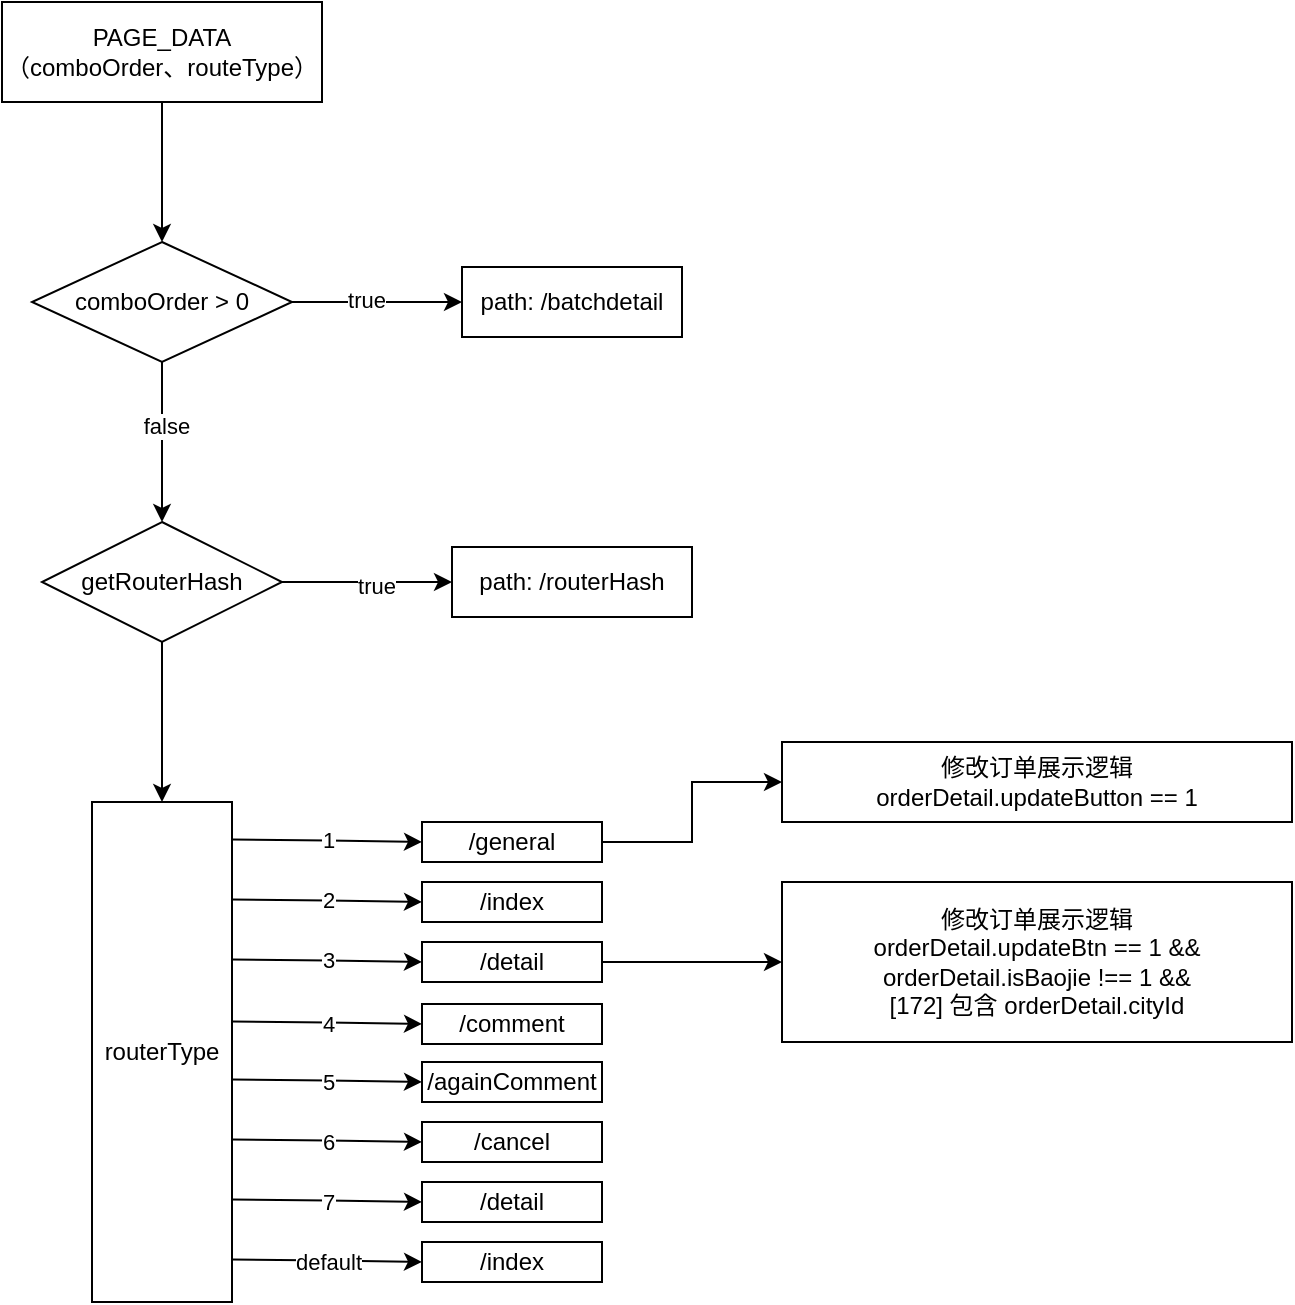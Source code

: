 <mxfile version="24.4.0" type="github">
  <diagram name="第 1 页" id="jALlf0-6yCDdCIKpA96_">
    <mxGraphModel dx="1195" dy="634" grid="1" gridSize="10" guides="1" tooltips="1" connect="1" arrows="1" fold="1" page="1" pageScale="1" pageWidth="827" pageHeight="1169" math="0" shadow="0">
      <root>
        <mxCell id="0" />
        <mxCell id="1" parent="0" />
        <mxCell id="We0MLcP-gfa2Oqp8p3ED-10" value="" style="edgeStyle=orthogonalEdgeStyle;rounded=0;orthogonalLoop=1;jettySize=auto;html=1;" edge="1" parent="1" source="We0MLcP-gfa2Oqp8p3ED-1" target="We0MLcP-gfa2Oqp8p3ED-3">
          <mxGeometry relative="1" as="geometry" />
        </mxCell>
        <mxCell id="We0MLcP-gfa2Oqp8p3ED-1" value="PAGE_DATA&lt;div&gt;（comboOrder、routeType）&lt;/div&gt;" style="rounded=0;whiteSpace=wrap;html=1;" vertex="1" parent="1">
          <mxGeometry x="90" y="80" width="160" height="50" as="geometry" />
        </mxCell>
        <mxCell id="We0MLcP-gfa2Oqp8p3ED-5" value="" style="edgeStyle=orthogonalEdgeStyle;rounded=0;orthogonalLoop=1;jettySize=auto;html=1;" edge="1" parent="1" source="We0MLcP-gfa2Oqp8p3ED-3" target="We0MLcP-gfa2Oqp8p3ED-4">
          <mxGeometry relative="1" as="geometry" />
        </mxCell>
        <mxCell id="We0MLcP-gfa2Oqp8p3ED-6" value="true" style="edgeLabel;html=1;align=center;verticalAlign=middle;resizable=0;points=[];" vertex="1" connectable="0" parent="We0MLcP-gfa2Oqp8p3ED-5">
          <mxGeometry x="-0.129" y="1" relative="1" as="geometry">
            <mxPoint as="offset" />
          </mxGeometry>
        </mxCell>
        <mxCell id="We0MLcP-gfa2Oqp8p3ED-8" value="" style="edgeStyle=orthogonalEdgeStyle;rounded=0;orthogonalLoop=1;jettySize=auto;html=1;" edge="1" parent="1" source="We0MLcP-gfa2Oqp8p3ED-3">
          <mxGeometry relative="1" as="geometry">
            <mxPoint x="170" y="340" as="targetPoint" />
          </mxGeometry>
        </mxCell>
        <mxCell id="We0MLcP-gfa2Oqp8p3ED-9" value="false" style="edgeLabel;html=1;align=center;verticalAlign=middle;resizable=0;points=[];" vertex="1" connectable="0" parent="We0MLcP-gfa2Oqp8p3ED-8">
          <mxGeometry x="-0.2" y="2" relative="1" as="geometry">
            <mxPoint as="offset" />
          </mxGeometry>
        </mxCell>
        <mxCell id="We0MLcP-gfa2Oqp8p3ED-3" value="comboOrder &amp;gt; 0" style="rhombus;whiteSpace=wrap;html=1;" vertex="1" parent="1">
          <mxGeometry x="105" y="200" width="130" height="60" as="geometry" />
        </mxCell>
        <mxCell id="We0MLcP-gfa2Oqp8p3ED-4" value="path: /batchdetail" style="whiteSpace=wrap;html=1;" vertex="1" parent="1">
          <mxGeometry x="320" y="212.5" width="110" height="35" as="geometry" />
        </mxCell>
        <mxCell id="We0MLcP-gfa2Oqp8p3ED-14" value="" style="edgeStyle=orthogonalEdgeStyle;rounded=0;orthogonalLoop=1;jettySize=auto;html=1;" edge="1" parent="1" source="We0MLcP-gfa2Oqp8p3ED-12" target="We0MLcP-gfa2Oqp8p3ED-13">
          <mxGeometry relative="1" as="geometry" />
        </mxCell>
        <mxCell id="We0MLcP-gfa2Oqp8p3ED-15" value="true" style="edgeLabel;html=1;align=center;verticalAlign=middle;resizable=0;points=[];" vertex="1" connectable="0" parent="We0MLcP-gfa2Oqp8p3ED-14">
          <mxGeometry x="0.1" y="-2" relative="1" as="geometry">
            <mxPoint as="offset" />
          </mxGeometry>
        </mxCell>
        <mxCell id="We0MLcP-gfa2Oqp8p3ED-40" value="" style="edgeStyle=orthogonalEdgeStyle;rounded=0;orthogonalLoop=1;jettySize=auto;html=1;" edge="1" parent="1" source="We0MLcP-gfa2Oqp8p3ED-12" target="We0MLcP-gfa2Oqp8p3ED-39">
          <mxGeometry relative="1" as="geometry" />
        </mxCell>
        <mxCell id="We0MLcP-gfa2Oqp8p3ED-12" value="getRouterHash" style="rhombus;whiteSpace=wrap;html=1;" vertex="1" parent="1">
          <mxGeometry x="110" y="340" width="120" height="60" as="geometry" />
        </mxCell>
        <mxCell id="We0MLcP-gfa2Oqp8p3ED-13" value="path: /routerHash" style="whiteSpace=wrap;html=1;" vertex="1" parent="1">
          <mxGeometry x="315" y="352.5" width="120" height="35" as="geometry" />
        </mxCell>
        <mxCell id="We0MLcP-gfa2Oqp8p3ED-76" value="" style="edgeStyle=orthogonalEdgeStyle;rounded=0;orthogonalLoop=1;jettySize=auto;html=1;" edge="1" parent="1" source="We0MLcP-gfa2Oqp8p3ED-23" target="We0MLcP-gfa2Oqp8p3ED-75">
          <mxGeometry relative="1" as="geometry" />
        </mxCell>
        <mxCell id="We0MLcP-gfa2Oqp8p3ED-23" value="/general" style="whiteSpace=wrap;html=1;" vertex="1" parent="1">
          <mxGeometry x="300" y="490" width="90" height="20" as="geometry" />
        </mxCell>
        <mxCell id="We0MLcP-gfa2Oqp8p3ED-41" value="1" style="edgeStyle=orthogonalEdgeStyle;rounded=0;orthogonalLoop=1;jettySize=auto;html=1;" edge="1" parent="1" target="We0MLcP-gfa2Oqp8p3ED-23">
          <mxGeometry relative="1" as="geometry">
            <mxPoint x="205" y="498.75" as="sourcePoint" />
          </mxGeometry>
        </mxCell>
        <mxCell id="We0MLcP-gfa2Oqp8p3ED-39" value="routerType" style="whiteSpace=wrap;html=1;" vertex="1" parent="1">
          <mxGeometry x="135" y="480" width="70" height="250" as="geometry" />
        </mxCell>
        <mxCell id="We0MLcP-gfa2Oqp8p3ED-59" value="/index" style="whiteSpace=wrap;html=1;" vertex="1" parent="1">
          <mxGeometry x="300" y="520" width="90" height="20" as="geometry" />
        </mxCell>
        <mxCell id="We0MLcP-gfa2Oqp8p3ED-60" value="2" style="edgeStyle=orthogonalEdgeStyle;rounded=0;orthogonalLoop=1;jettySize=auto;html=1;" edge="1" parent="1" target="We0MLcP-gfa2Oqp8p3ED-59">
          <mxGeometry relative="1" as="geometry">
            <mxPoint x="205" y="528.75" as="sourcePoint" />
          </mxGeometry>
        </mxCell>
        <mxCell id="We0MLcP-gfa2Oqp8p3ED-78" value="" style="edgeStyle=orthogonalEdgeStyle;rounded=0;orthogonalLoop=1;jettySize=auto;html=1;" edge="1" parent="1" source="We0MLcP-gfa2Oqp8p3ED-62" target="We0MLcP-gfa2Oqp8p3ED-77">
          <mxGeometry relative="1" as="geometry" />
        </mxCell>
        <mxCell id="We0MLcP-gfa2Oqp8p3ED-62" value="/detail" style="whiteSpace=wrap;html=1;" vertex="1" parent="1">
          <mxGeometry x="300" y="550" width="90" height="20" as="geometry" />
        </mxCell>
        <mxCell id="We0MLcP-gfa2Oqp8p3ED-63" value="3" style="edgeStyle=orthogonalEdgeStyle;rounded=0;orthogonalLoop=1;jettySize=auto;html=1;" edge="1" parent="1" target="We0MLcP-gfa2Oqp8p3ED-62">
          <mxGeometry relative="1" as="geometry">
            <mxPoint x="205" y="558.75" as="sourcePoint" />
          </mxGeometry>
        </mxCell>
        <mxCell id="We0MLcP-gfa2Oqp8p3ED-64" value="/comment" style="whiteSpace=wrap;html=1;" vertex="1" parent="1">
          <mxGeometry x="300" y="581" width="90" height="20" as="geometry" />
        </mxCell>
        <mxCell id="We0MLcP-gfa2Oqp8p3ED-65" value="4" style="edgeStyle=orthogonalEdgeStyle;rounded=0;orthogonalLoop=1;jettySize=auto;html=1;" edge="1" parent="1" target="We0MLcP-gfa2Oqp8p3ED-64">
          <mxGeometry x="0.018" relative="1" as="geometry">
            <mxPoint x="205" y="589.75" as="sourcePoint" />
            <mxPoint as="offset" />
          </mxGeometry>
        </mxCell>
        <mxCell id="We0MLcP-gfa2Oqp8p3ED-67" value="/againComment" style="whiteSpace=wrap;html=1;" vertex="1" parent="1">
          <mxGeometry x="300" y="610" width="90" height="20" as="geometry" />
        </mxCell>
        <mxCell id="We0MLcP-gfa2Oqp8p3ED-68" value="5" style="edgeStyle=orthogonalEdgeStyle;rounded=0;orthogonalLoop=1;jettySize=auto;html=1;" edge="1" parent="1" target="We0MLcP-gfa2Oqp8p3ED-67">
          <mxGeometry x="0.018" relative="1" as="geometry">
            <mxPoint x="205" y="618.75" as="sourcePoint" />
            <mxPoint as="offset" />
          </mxGeometry>
        </mxCell>
        <mxCell id="We0MLcP-gfa2Oqp8p3ED-69" value="/cancel" style="whiteSpace=wrap;html=1;" vertex="1" parent="1">
          <mxGeometry x="300" y="640" width="90" height="20" as="geometry" />
        </mxCell>
        <mxCell id="We0MLcP-gfa2Oqp8p3ED-70" value="6" style="edgeStyle=orthogonalEdgeStyle;rounded=0;orthogonalLoop=1;jettySize=auto;html=1;" edge="1" parent="1" target="We0MLcP-gfa2Oqp8p3ED-69">
          <mxGeometry x="0.018" relative="1" as="geometry">
            <mxPoint x="205" y="648.75" as="sourcePoint" />
            <mxPoint as="offset" />
          </mxGeometry>
        </mxCell>
        <mxCell id="We0MLcP-gfa2Oqp8p3ED-71" value="/detail" style="whiteSpace=wrap;html=1;" vertex="1" parent="1">
          <mxGeometry x="300" y="670" width="90" height="20" as="geometry" />
        </mxCell>
        <mxCell id="We0MLcP-gfa2Oqp8p3ED-72" value="7" style="edgeStyle=orthogonalEdgeStyle;rounded=0;orthogonalLoop=1;jettySize=auto;html=1;" edge="1" parent="1" target="We0MLcP-gfa2Oqp8p3ED-71">
          <mxGeometry x="0.018" relative="1" as="geometry">
            <mxPoint x="205" y="678.75" as="sourcePoint" />
            <mxPoint as="offset" />
          </mxGeometry>
        </mxCell>
        <mxCell id="We0MLcP-gfa2Oqp8p3ED-73" value="/index" style="whiteSpace=wrap;html=1;" vertex="1" parent="1">
          <mxGeometry x="300" y="700" width="90" height="20" as="geometry" />
        </mxCell>
        <mxCell id="We0MLcP-gfa2Oqp8p3ED-74" value="default" style="edgeStyle=orthogonalEdgeStyle;rounded=0;orthogonalLoop=1;jettySize=auto;html=1;" edge="1" parent="1" target="We0MLcP-gfa2Oqp8p3ED-73">
          <mxGeometry x="0.018" relative="1" as="geometry">
            <mxPoint x="205" y="708.75" as="sourcePoint" />
            <mxPoint as="offset" />
          </mxGeometry>
        </mxCell>
        <mxCell id="We0MLcP-gfa2Oqp8p3ED-75" value="修改订单展示逻辑&lt;div&gt;orderDetail.updateButton == 1&lt;/div&gt;" style="whiteSpace=wrap;html=1;" vertex="1" parent="1">
          <mxGeometry x="480" y="450" width="255" height="40" as="geometry" />
        </mxCell>
        <mxCell id="We0MLcP-gfa2Oqp8p3ED-77" value="修改订单展示逻辑&lt;div&gt;orderDetail.updateBtn == 1 &amp;amp;&amp;amp;&lt;/div&gt;&lt;div&gt;orderDetail.isBaojie !== 1 &amp;amp;&amp;amp;&lt;/div&gt;&lt;div&gt;[172] 包含 orderDetail.cityId&lt;/div&gt;" style="whiteSpace=wrap;html=1;" vertex="1" parent="1">
          <mxGeometry x="480" y="520" width="255" height="80" as="geometry" />
        </mxCell>
      </root>
    </mxGraphModel>
  </diagram>
</mxfile>
